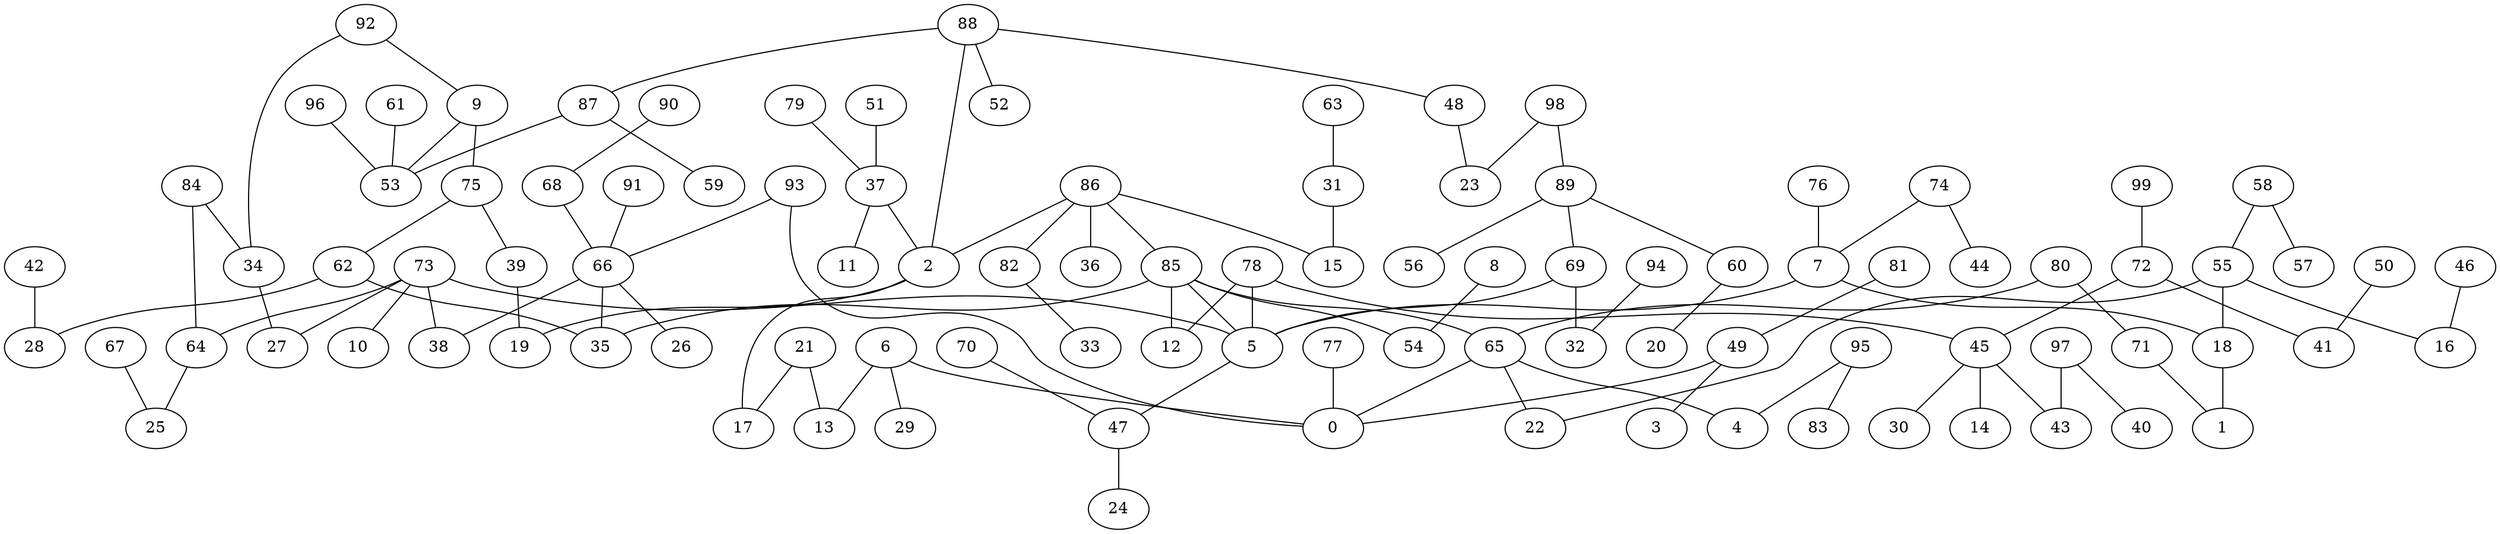 digraph GG_graph {

subgraph G_graph {
edge [color = black]
"92" -> "9" [dir = none]
"94" -> "32" [dir = none]
"97" -> "40" [dir = none]
"97" -> "43" [dir = none]
"34" -> "27" [dir = none]
"51" -> "37" [dir = none]
"63" -> "31" [dir = none]
"46" -> "16" [dir = none]
"37" -> "11" [dir = none]
"37" -> "2" [dir = none]
"42" -> "28" [dir = none]
"9" -> "53" [dir = none]
"79" -> "37" [dir = none]
"39" -> "19" [dir = none]
"18" -> "1" [dir = none]
"99" -> "72" [dir = none]
"75" -> "39" [dir = none]
"75" -> "62" [dir = none]
"61" -> "53" [dir = none]
"95" -> "83" [dir = none]
"95" -> "4" [dir = none]
"81" -> "49" [dir = none]
"69" -> "32" [dir = none]
"69" -> "5" [dir = none]
"68" -> "66" [dir = none]
"74" -> "44" [dir = none]
"74" -> "7" [dir = none]
"93" -> "66" [dir = none]
"88" -> "52" [dir = none]
"88" -> "48" [dir = none]
"88" -> "87" [dir = none]
"88" -> "2" [dir = none]
"31" -> "15" [dir = none]
"45" -> "14" [dir = none]
"45" -> "43" [dir = none]
"45" -> "30" [dir = none]
"6" -> "13" [dir = none]
"6" -> "29" [dir = none]
"6" -> "0" [dir = none]
"49" -> "3" [dir = none]
"49" -> "0" [dir = none]
"80" -> "71" [dir = none]
"80" -> "65" [dir = none]
"2" -> "17" [dir = none]
"72" -> "41" [dir = none]
"72" -> "45" [dir = none]
"87" -> "59" [dir = none]
"87" -> "53" [dir = none]
"86" -> "36" [dir = none]
"86" -> "15" [dir = none]
"86" -> "82" [dir = none]
"86" -> "2" [dir = none]
"86" -> "85" [dir = none]
"5" -> "47" [dir = none]
"70" -> "47" [dir = none]
"66" -> "26" [dir = none]
"66" -> "35" [dir = none]
"73" -> "10" [dir = none]
"73" -> "38" [dir = none]
"73" -> "64" [dir = none]
"73" -> "5" [dir = none]
"64" -> "25" [dir = none]
"62" -> "28" [dir = none]
"62" -> "35" [dir = none]
"55" -> "16" [dir = none]
"55" -> "22" [dir = none]
"65" -> "4" [dir = none]
"65" -> "0" [dir = none]
"65" -> "22" [dir = none]
"7" -> "18" [dir = none]
"7" -> "5" [dir = none]
"78" -> "45" [dir = none]
"78" -> "5" [dir = none]
"48" -> "23" [dir = none]
"85" -> "12" [dir = none]
"85" -> "54" [dir = none]
"85" -> "35" [dir = none]
"85" -> "5" [dir = none]
"85" -> "65" [dir = none]
"21" -> "13" [dir = none]
"67" -> "25" [dir = none]
"50" -> "41" [dir = none]
"89" -> "56" [dir = none]
"89" -> "60" [dir = none]
"89" -> "69" [dir = none]
"82" -> "33" [dir = none]
"98" -> "23" [dir = none]
"77" -> "0" [dir = none]
"60" -> "20" [dir = none]
"90" -> "68" [dir = none]
"76" -> "7" [dir = none]
"47" -> "24" [dir = none]
"96" -> "53" [dir = none]
"91" -> "66" [dir = none]
"58" -> "57" [dir = none]
"58" -> "55" [dir = none]
"84" -> "34" [dir = none]
"84" -> "64" [dir = none]
"8" -> "54" [dir = none]
"78" -> "12" [dir = none]
"93" -> "0" [dir = none]
"98" -> "89" [dir = none]
"21" -> "17" [dir = none]
"9" -> "75" [dir = none]
"92" -> "34" [dir = none]
"73" -> "27" [dir = none]
"55" -> "18" [dir = none]
"66" -> "38" [dir = none]
"71" -> "1" [dir = none]
"2" -> "19" [dir = none]
}

}
